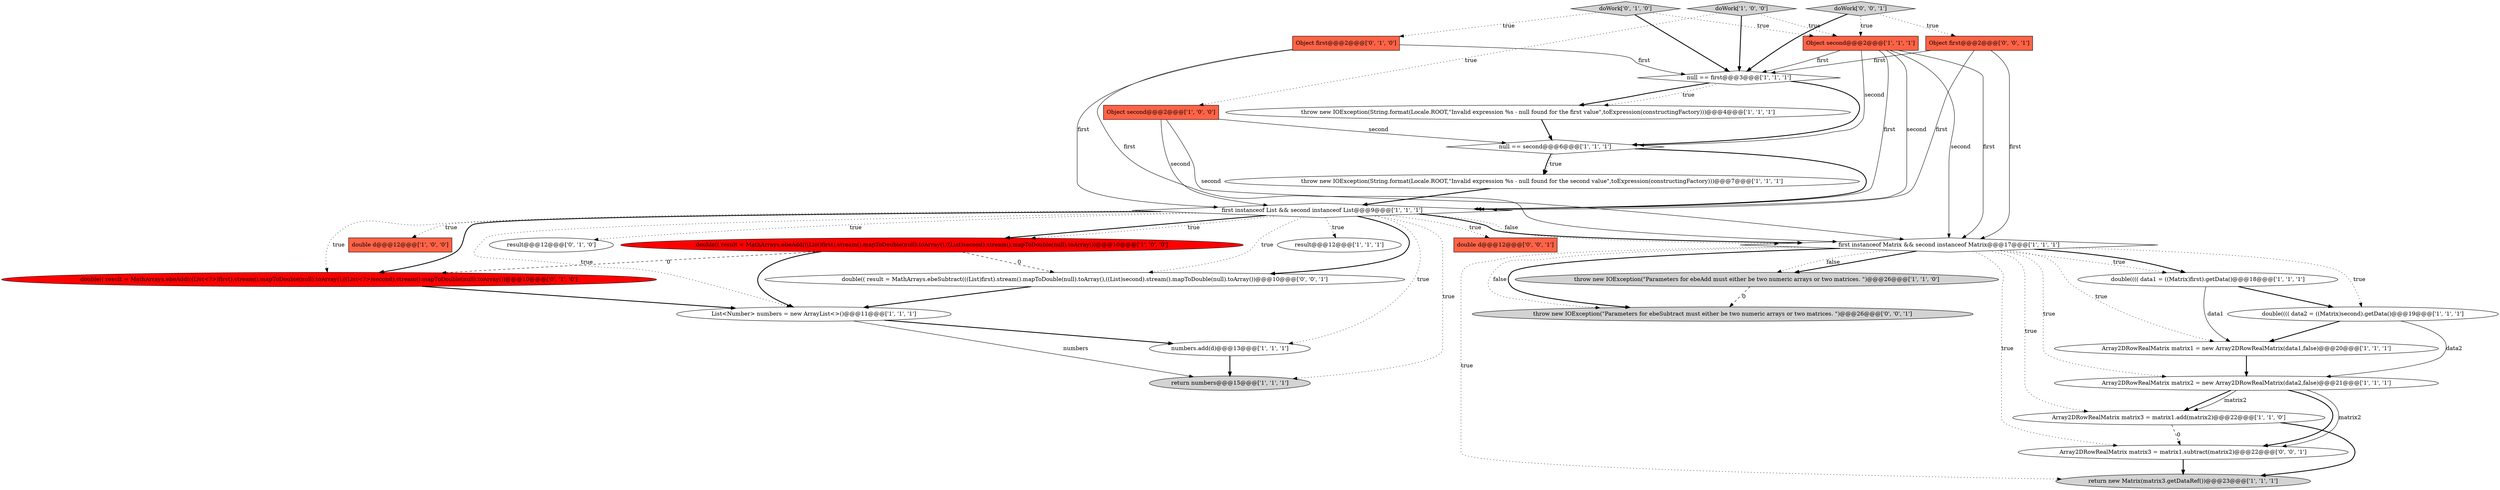 digraph {
3 [style = filled, label = "Array2DRowRealMatrix matrix3 = matrix1.add(matrix2)@@@22@@@['1', '1', '0']", fillcolor = white, shape = ellipse image = "AAA0AAABBB1BBB"];
1 [style = filled, label = "first instanceof List && second instanceof List@@@9@@@['1', '1', '1']", fillcolor = white, shape = diamond image = "AAA0AAABBB1BBB"];
6 [style = filled, label = "double(( result = MathArrays.ebeAdd(((List)first).stream().mapToDouble(null).toArray(),((List)second).stream().mapToDouble(null).toArray())@@@10@@@['1', '0', '0']", fillcolor = red, shape = ellipse image = "AAA1AAABBB1BBB"];
14 [style = filled, label = "double(((( data1 = ((Matrix)first).getData()@@@18@@@['1', '1', '1']", fillcolor = white, shape = ellipse image = "AAA0AAABBB1BBB"];
30 [style = filled, label = "double(( result = MathArrays.ebeSubtract(((List)first).stream().mapToDouble(null).toArray(),((List)second).stream().mapToDouble(null).toArray())@@@10@@@['0', '0', '1']", fillcolor = white, shape = ellipse image = "AAA0AAABBB3BBB"];
15 [style = filled, label = "double(((( data2 = ((Matrix)second).getData()@@@19@@@['1', '1', '1']", fillcolor = white, shape = ellipse image = "AAA0AAABBB1BBB"];
25 [style = filled, label = "doWork['0', '1', '0']", fillcolor = lightgray, shape = diamond image = "AAA0AAABBB2BBB"];
29 [style = filled, label = "double d@@@12@@@['0', '0', '1']", fillcolor = tomato, shape = box image = "AAA0AAABBB3BBB"];
0 [style = filled, label = "Object second@@@2@@@['1', '0', '0']", fillcolor = tomato, shape = box image = "AAA0AAABBB1BBB"];
22 [style = filled, label = "Object first@@@2@@@['0', '1', '0']", fillcolor = tomato, shape = box image = "AAA0AAABBB2BBB"];
18 [style = filled, label = "doWork['1', '0', '0']", fillcolor = lightgray, shape = diamond image = "AAA0AAABBB1BBB"];
2 [style = filled, label = "List<Number> numbers = new ArrayList<>()@@@11@@@['1', '1', '1']", fillcolor = white, shape = ellipse image = "AAA0AAABBB1BBB"];
16 [style = filled, label = "double d@@@12@@@['1', '0', '0']", fillcolor = tomato, shape = box image = "AAA0AAABBB1BBB"];
31 [style = filled, label = "doWork['0', '0', '1']", fillcolor = lightgray, shape = diamond image = "AAA0AAABBB3BBB"];
23 [style = filled, label = "double(( result = MathArrays.ebeAdd(((List<?>)first).stream().mapToDouble(null).toArray(),((List<?>)second).stream().mapToDouble(null).toArray())@@@10@@@['0', '1', '0']", fillcolor = red, shape = ellipse image = "AAA1AAABBB2BBB"];
13 [style = filled, label = "throw new IOException(\"Parameters for ebeAdd must either be two numeric arrays or two matrices. \")@@@26@@@['1', '1', '0']", fillcolor = lightgray, shape = ellipse image = "AAA0AAABBB1BBB"];
21 [style = filled, label = "Array2DRowRealMatrix matrix1 = new Array2DRowRealMatrix(data1,false)@@@20@@@['1', '1', '1']", fillcolor = white, shape = ellipse image = "AAA0AAABBB1BBB"];
9 [style = filled, label = "null == second@@@6@@@['1', '1', '1']", fillcolor = white, shape = diamond image = "AAA0AAABBB1BBB"];
24 [style = filled, label = "result@@@12@@@['0', '1', '0']", fillcolor = white, shape = ellipse image = "AAA0AAABBB2BBB"];
27 [style = filled, label = "Object first@@@2@@@['0', '0', '1']", fillcolor = tomato, shape = box image = "AAA0AAABBB3BBB"];
17 [style = filled, label = "return new Matrix(matrix3.getDataRef())@@@23@@@['1', '1', '1']", fillcolor = lightgray, shape = ellipse image = "AAA0AAABBB1BBB"];
10 [style = filled, label = "numbers.add(d)@@@13@@@['1', '1', '1']", fillcolor = white, shape = ellipse image = "AAA0AAABBB1BBB"];
12 [style = filled, label = "return numbers@@@15@@@['1', '1', '1']", fillcolor = lightgray, shape = ellipse image = "AAA0AAABBB1BBB"];
26 [style = filled, label = "throw new IOException(\"Parameters for ebeSubtract must either be two numeric arrays or two matrices. \")@@@26@@@['0', '0', '1']", fillcolor = lightgray, shape = ellipse image = "AAA0AAABBB3BBB"];
4 [style = filled, label = "Object second@@@2@@@['1', '1', '1']", fillcolor = tomato, shape = box image = "AAA0AAABBB1BBB"];
7 [style = filled, label = "throw new IOException(String.format(Locale.ROOT,\"Invalid expression %s - null found for the second value\",toExpression(constructingFactory)))@@@7@@@['1', '1', '1']", fillcolor = white, shape = ellipse image = "AAA0AAABBB1BBB"];
5 [style = filled, label = "null == first@@@3@@@['1', '1', '1']", fillcolor = white, shape = diamond image = "AAA0AAABBB1BBB"];
28 [style = filled, label = "Array2DRowRealMatrix matrix3 = matrix1.subtract(matrix2)@@@22@@@['0', '0', '1']", fillcolor = white, shape = ellipse image = "AAA0AAABBB3BBB"];
11 [style = filled, label = "throw new IOException(String.format(Locale.ROOT,\"Invalid expression %s - null found for the first value\",toExpression(constructingFactory)))@@@4@@@['1', '1', '1']", fillcolor = white, shape = ellipse image = "AAA0AAABBB1BBB"];
19 [style = filled, label = "result@@@12@@@['1', '1', '1']", fillcolor = white, shape = ellipse image = "AAA0AAABBB1BBB"];
8 [style = filled, label = "Array2DRowRealMatrix matrix2 = new Array2DRowRealMatrix(data2,false)@@@21@@@['1', '1', '1']", fillcolor = white, shape = ellipse image = "AAA0AAABBB1BBB"];
20 [style = filled, label = "first instanceof Matrix && second instanceof Matrix@@@17@@@['1', '1', '1']", fillcolor = white, shape = diamond image = "AAA0AAABBB1BBB"];
4->5 [style = solid, label="first"];
27->1 [style = solid, label="first"];
8->28 [style = bold, label=""];
3->28 [style = dashed, label="0"];
7->1 [style = bold, label=""];
1->10 [style = dotted, label="true"];
20->13 [style = bold, label=""];
6->30 [style = dashed, label="0"];
5->9 [style = bold, label=""];
0->9 [style = solid, label="second"];
27->5 [style = solid, label="first"];
15->21 [style = bold, label=""];
20->17 [style = dotted, label="true"];
20->26 [style = bold, label=""];
20->8 [style = dotted, label="true"];
25->4 [style = dotted, label="true"];
31->5 [style = bold, label=""];
1->24 [style = dotted, label="true"];
4->1 [style = solid, label="second"];
8->3 [style = bold, label=""];
20->14 [style = dotted, label="true"];
21->8 [style = bold, label=""];
25->5 [style = bold, label=""];
1->20 [style = bold, label=""];
4->9 [style = solid, label="second"];
4->20 [style = solid, label="second"];
20->14 [style = bold, label=""];
2->12 [style = solid, label="numbers"];
4->20 [style = solid, label="first"];
0->20 [style = solid, label="second"];
20->21 [style = dotted, label="true"];
1->20 [style = dotted, label="false"];
22->1 [style = solid, label="first"];
11->9 [style = bold, label=""];
22->20 [style = solid, label="first"];
9->7 [style = bold, label=""];
1->19 [style = dotted, label="true"];
14->21 [style = solid, label="data1"];
2->10 [style = bold, label=""];
1->30 [style = bold, label=""];
1->30 [style = dotted, label="true"];
8->28 [style = solid, label="matrix2"];
1->23 [style = bold, label=""];
13->26 [style = dashed, label="0"];
6->2 [style = bold, label=""];
1->29 [style = dotted, label="true"];
5->11 [style = dotted, label="true"];
1->6 [style = bold, label=""];
4->1 [style = solid, label="first"];
20->28 [style = dotted, label="true"];
22->5 [style = solid, label="first"];
8->3 [style = solid, label="matrix2"];
10->12 [style = bold, label=""];
18->5 [style = bold, label=""];
1->12 [style = dotted, label="true"];
31->27 [style = dotted, label="true"];
25->22 [style = dotted, label="true"];
28->17 [style = bold, label=""];
20->3 [style = dotted, label="true"];
18->0 [style = dotted, label="true"];
1->6 [style = dotted, label="true"];
15->8 [style = solid, label="data2"];
1->23 [style = dotted, label="true"];
1->16 [style = dotted, label="true"];
20->13 [style = dotted, label="false"];
18->4 [style = dotted, label="true"];
5->11 [style = bold, label=""];
14->15 [style = bold, label=""];
3->17 [style = bold, label=""];
9->7 [style = dotted, label="true"];
1->2 [style = dotted, label="true"];
9->1 [style = bold, label=""];
23->2 [style = bold, label=""];
30->2 [style = bold, label=""];
20->26 [style = dotted, label="false"];
0->1 [style = solid, label="second"];
31->4 [style = dotted, label="true"];
6->23 [style = dashed, label="0"];
20->15 [style = dotted, label="true"];
27->20 [style = solid, label="first"];
}
